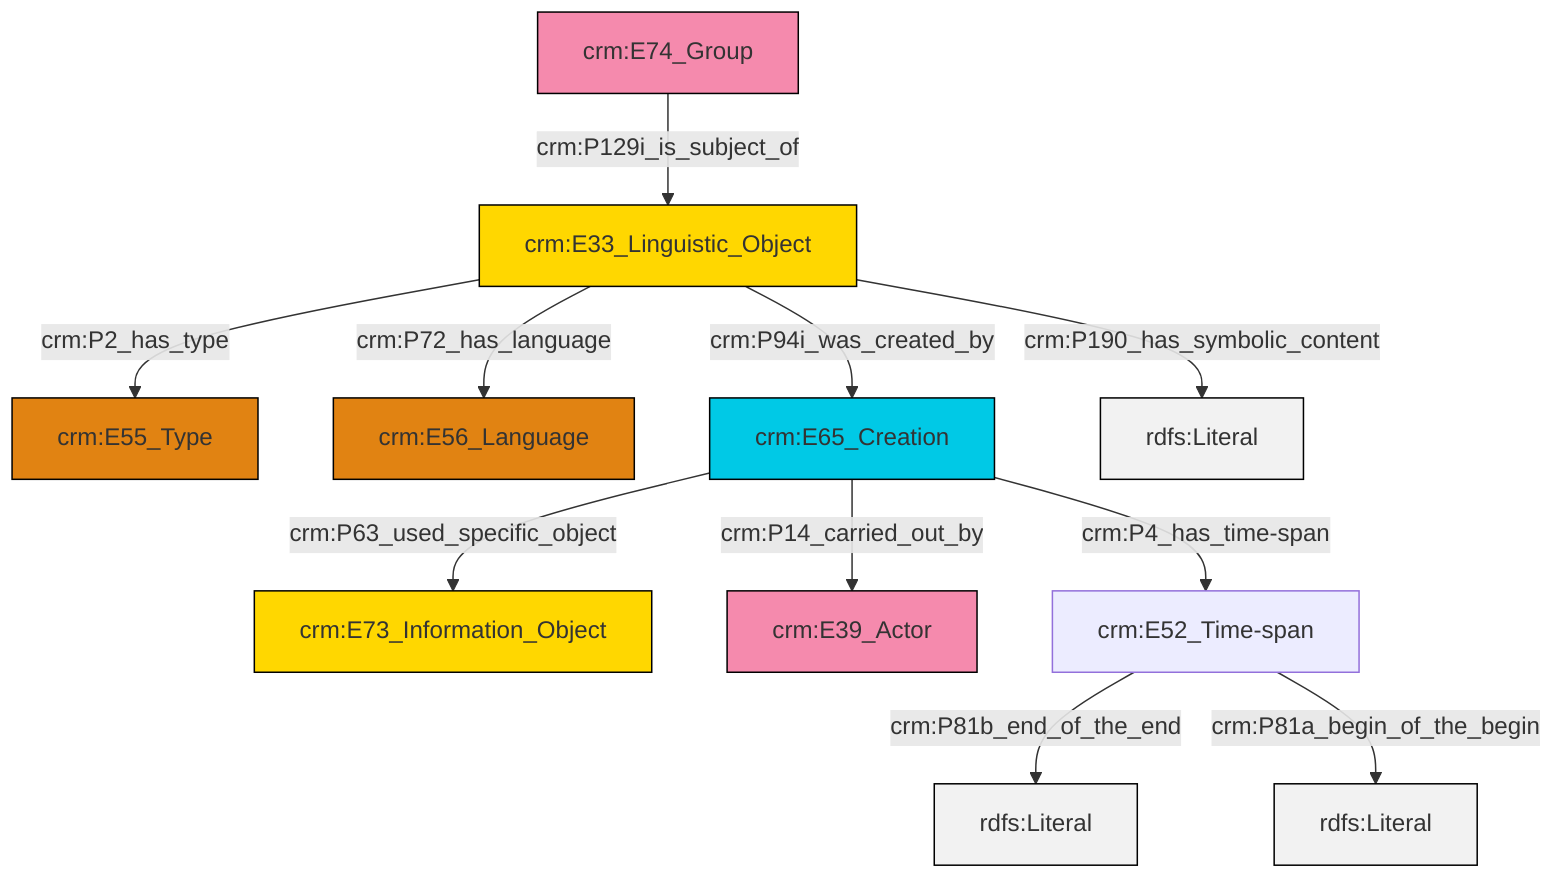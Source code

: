 graph TD
classDef Literal fill:#f2f2f2,stroke:#000000;
classDef CRM_Entity fill:#FFFFFF,stroke:#000000;
classDef Temporal_Entity fill:#00C9E6, stroke:#000000;
classDef Type fill:#E18312, stroke:#000000;
classDef Time-Span fill:#2C9C91, stroke:#000000;
classDef Appellation fill:#FFEB7F, stroke:#000000;
classDef Place fill:#008836, stroke:#000000;
classDef Persistent_Item fill:#B266B2, stroke:#000000;
classDef Conceptual_Object fill:#FFD700, stroke:#000000;
classDef Physical_Thing fill:#D2B48C, stroke:#000000;
classDef Actor fill:#f58aad, stroke:#000000;
classDef PC_Classes fill:#4ce600, stroke:#000000;
classDef Multi fill:#cccccc,stroke:#000000;

6["crm:E65_Creation"]:::Temporal_Entity -->|crm:P14_carried_out_by| 7["crm:E39_Actor"]:::Actor
8["crm:E33_Linguistic_Object"]:::Conceptual_Object -->|crm:P190_has_symbolic_content| 9[rdfs:Literal]:::Literal
6["crm:E65_Creation"]:::Temporal_Entity -->|crm:P4_has_time-span| 10["crm:E52_Time-span"]:::Default
8["crm:E33_Linguistic_Object"]:::Conceptual_Object -->|crm:P72_has_language| 2["crm:E56_Language"]:::Type
10["crm:E52_Time-span"]:::Default -->|crm:P81b_end_of_the_end| 16[rdfs:Literal]:::Literal
10["crm:E52_Time-span"]:::Default -->|crm:P81a_begin_of_the_begin| 17[rdfs:Literal]:::Literal
6["crm:E65_Creation"]:::Temporal_Entity -->|crm:P63_used_specific_object| 4["crm:E73_Information_Object"]:::Conceptual_Object
8["crm:E33_Linguistic_Object"]:::Conceptual_Object -->|crm:P2_has_type| 0["crm:E55_Type"]:::Type
8["crm:E33_Linguistic_Object"]:::Conceptual_Object -->|crm:P94i_was_created_by| 6["crm:E65_Creation"]:::Temporal_Entity
14["crm:E74_Group"]:::Actor -->|crm:P129i_is_subject_of| 8["crm:E33_Linguistic_Object"]:::Conceptual_Object
